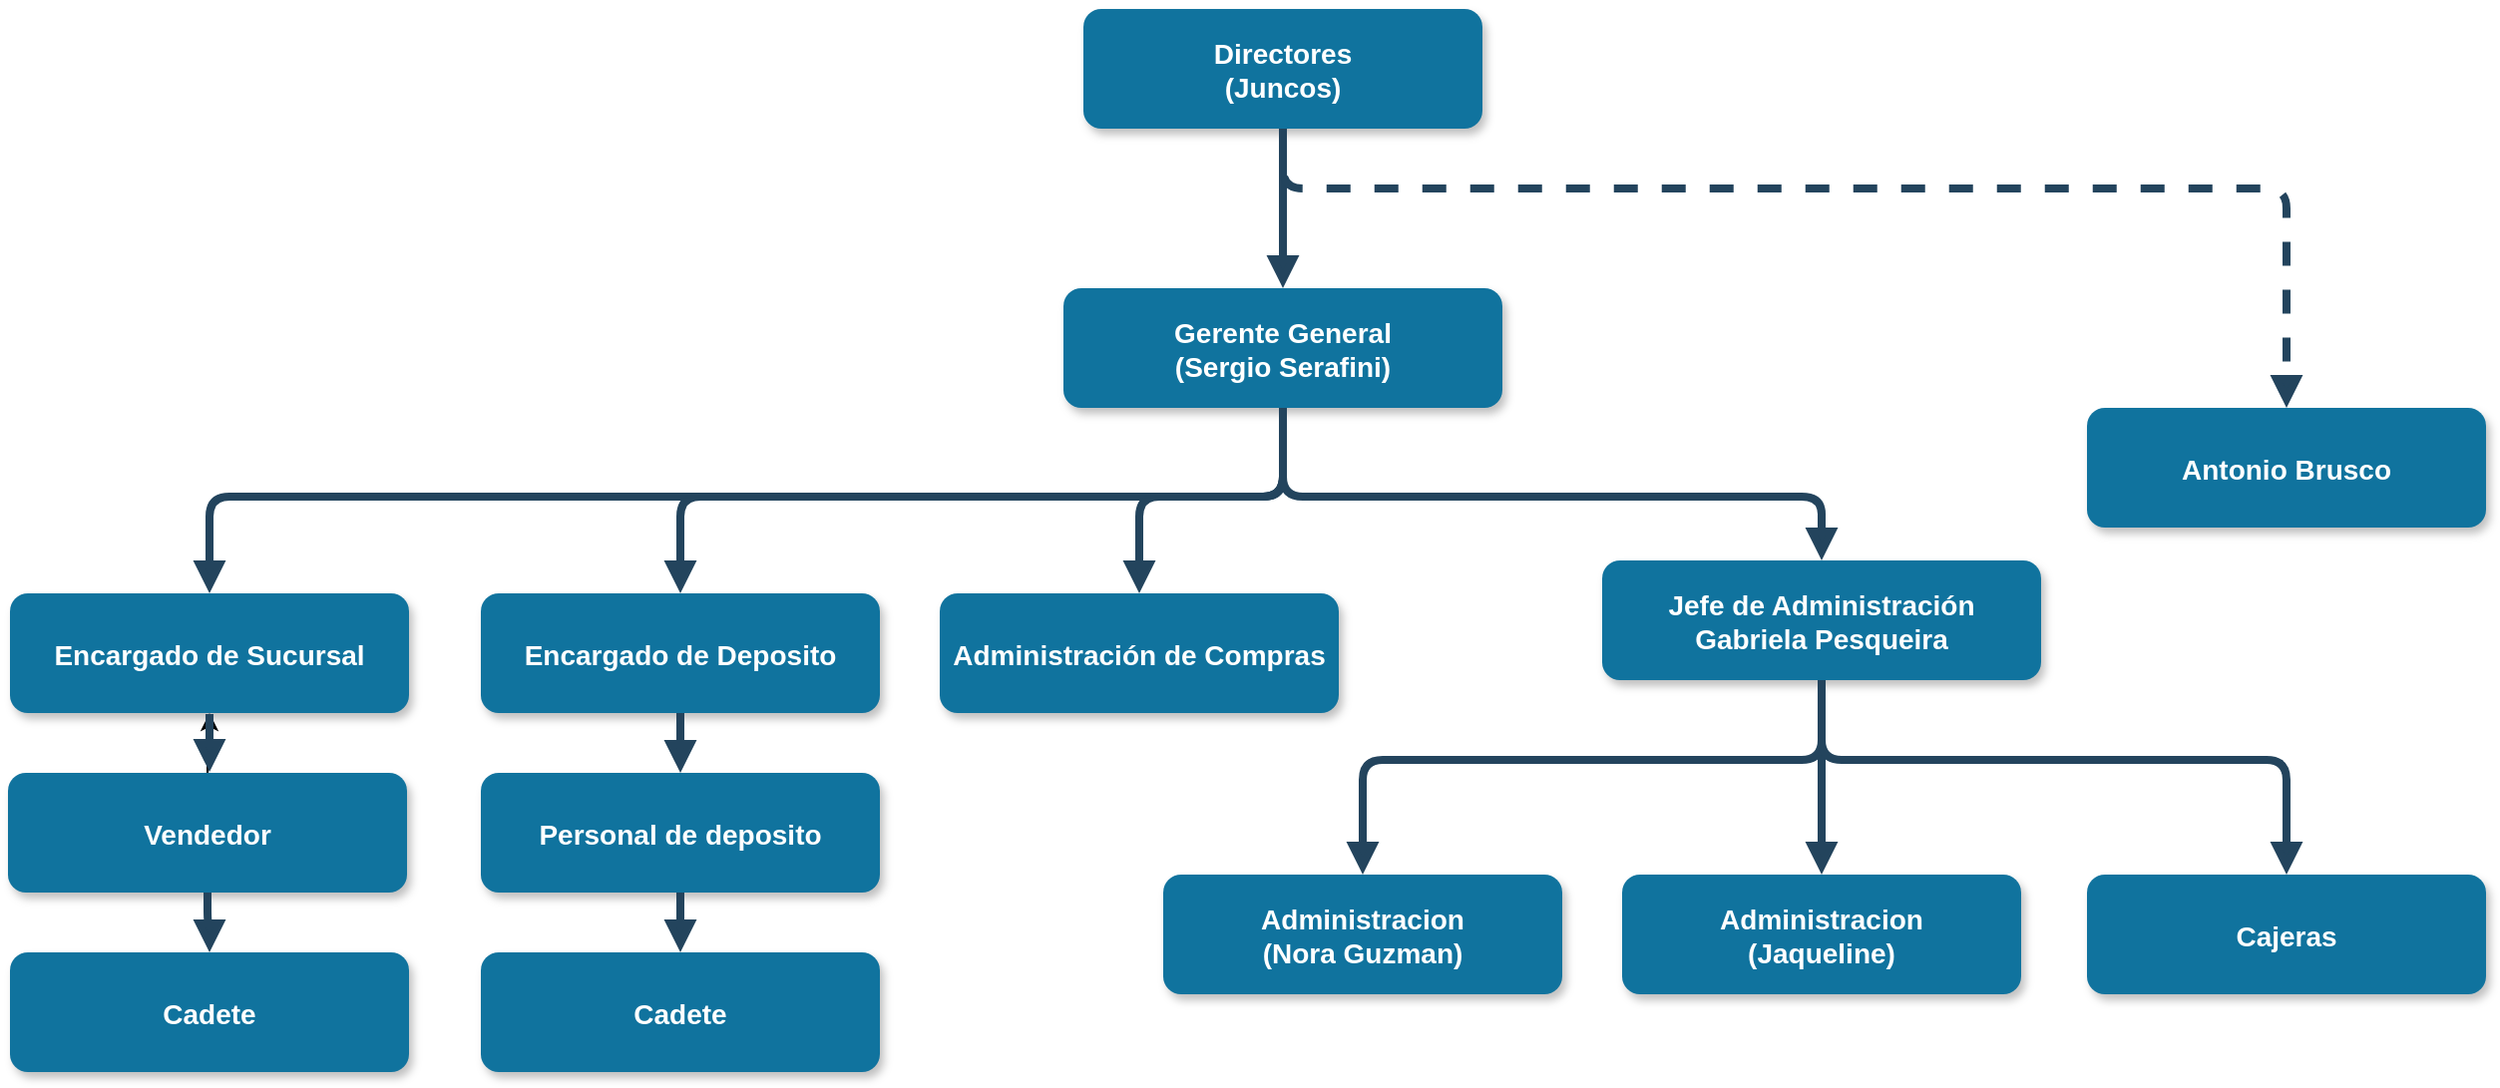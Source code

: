 <mxfile version="24.7.7">
  <diagram name="Page-1" id="97916047-d0de-89f5-080d-49f4d83e522f">
    <mxGraphModel dx="1434" dy="746" grid="1" gridSize="10" guides="1" tooltips="1" connect="1" arrows="1" fold="1" page="1" pageScale="1.5" pageWidth="1169" pageHeight="827" background="none" math="0" shadow="0">
      <root>
        <mxCell id="0" />
        <mxCell id="1" parent="0" />
        <mxCell id="2" value="Directores&#xa;(Juncos)" style="rounded=1;fillColor=#10739E;strokeColor=none;shadow=1;gradientColor=none;fontStyle=1;fontColor=#FFFFFF;fontSize=14;" parent="1" vertex="1">
          <mxGeometry x="672" y="205.5" width="200" height="60" as="geometry" />
        </mxCell>
        <mxCell id="3" value="Gerente General&#xa;(Sergio Serafini)" style="rounded=1;fillColor=#10739E;strokeColor=none;shadow=1;gradientColor=none;fontStyle=1;fontColor=#FFFFFF;fontSize=14;" parent="1" vertex="1">
          <mxGeometry x="662" y="345.5" width="220" height="60" as="geometry" />
        </mxCell>
        <mxCell id="7" value="Antonio Brusco" style="rounded=1;fillColor=#10739E;strokeColor=none;shadow=1;gradientColor=none;fontStyle=1;fontColor=#FFFFFF;fontSize=14;" parent="1" vertex="1">
          <mxGeometry x="1175" y="405.5" width="200" height="60" as="geometry" />
        </mxCell>
        <mxCell id="8" value="Encargado de Sucursal" style="rounded=1;fillColor=#10739E;strokeColor=none;shadow=1;gradientColor=none;fontStyle=1;fontColor=#FFFFFF;fontSize=14;" parent="1" vertex="1">
          <mxGeometry x="134" y="498.5" width="200" height="60" as="geometry" />
        </mxCell>
        <mxCell id="7DqDpRzJKOR16d11wVGy-62" value="" style="edgeStyle=orthogonalEdgeStyle;rounded=0;orthogonalLoop=1;jettySize=auto;html=1;" edge="1" parent="1" source="9" target="8">
          <mxGeometry relative="1" as="geometry" />
        </mxCell>
        <mxCell id="9" value="Vendedor" style="rounded=1;fillColor=#10739E;strokeColor=none;shadow=1;gradientColor=none;fontStyle=1;fontColor=#FFFFFF;fontSize=14;" parent="1" vertex="1">
          <mxGeometry x="133" y="588.5" width="200" height="60" as="geometry" />
        </mxCell>
        <mxCell id="10" value="Cadete" style="rounded=1;fillColor=#10739E;strokeColor=none;shadow=1;gradientColor=none;fontStyle=1;fontColor=#FFFFFF;fontSize=14;" parent="1" vertex="1">
          <mxGeometry x="134" y="678.5" width="200" height="60" as="geometry" />
        </mxCell>
        <mxCell id="13" value="Encargado de Deposito" style="rounded=1;fillColor=#10739E;strokeColor=none;shadow=1;gradientColor=none;fontStyle=1;fontColor=#FFFFFF;fontSize=14;" parent="1" vertex="1">
          <mxGeometry x="370" y="498.5" width="200" height="60" as="geometry" />
        </mxCell>
        <mxCell id="14" value="Personal de deposito" style="rounded=1;fillColor=#10739E;strokeColor=none;shadow=1;gradientColor=none;fontStyle=1;fontColor=#FFFFFF;fontSize=14;" parent="1" vertex="1">
          <mxGeometry x="370" y="588.5" width="200" height="60" as="geometry" />
        </mxCell>
        <mxCell id="15" value="Cadete" style="rounded=1;fillColor=#10739E;strokeColor=none;shadow=1;gradientColor=none;fontStyle=1;fontColor=#FFFFFF;fontSize=14;" parent="1" vertex="1">
          <mxGeometry x="370" y="678.5" width="200" height="60" as="geometry" />
        </mxCell>
        <mxCell id="18" value="Administración de Compras" style="rounded=1;fillColor=#10739E;strokeColor=none;shadow=1;gradientColor=none;fontStyle=1;fontColor=#FFFFFF;fontSize=14;" parent="1" vertex="1">
          <mxGeometry x="600" y="498.5" width="200" height="60" as="geometry" />
        </mxCell>
        <mxCell id="29" value="" style="edgeStyle=elbowEdgeStyle;elbow=vertical;strokeWidth=4;endArrow=block;endFill=1;fontStyle=1;strokeColor=#23445D;" parent="1" source="2" target="3" edge="1">
          <mxGeometry x="22" y="165.5" width="100" height="100" as="geometry">
            <mxPoint x="22" y="265.5" as="sourcePoint" />
            <mxPoint x="122" y="165.5" as="targetPoint" />
          </mxGeometry>
        </mxCell>
        <mxCell id="33" value="" style="edgeStyle=elbowEdgeStyle;elbow=vertical;strokeWidth=4;endArrow=block;endFill=1;fontStyle=1;dashed=1;strokeColor=#23445D;entryX=0.5;entryY=0;entryDx=0;entryDy=0;" parent="1" source="2" target="7" edge="1">
          <mxGeometry x="22" y="165.5" width="100" height="100" as="geometry">
            <mxPoint x="22" y="265.5" as="sourcePoint" />
            <mxPoint x="1372" y="350" as="targetPoint" />
            <Array as="points">
              <mxPoint x="1062" y="295.5" />
            </Array>
          </mxGeometry>
        </mxCell>
        <mxCell id="34" value="" style="edgeStyle=elbowEdgeStyle;elbow=vertical;strokeWidth=4;endArrow=block;endFill=1;fontStyle=1;strokeColor=#23445D;entryX=0.5;entryY=0;entryDx=0;entryDy=0;exitX=0.5;exitY=1;exitDx=0;exitDy=0;" parent="1" source="3" target="8" edge="1">
          <mxGeometry x="22" y="165.5" width="100" height="100" as="geometry">
            <mxPoint x="588" y="500" as="sourcePoint" />
            <mxPoint x="198" y="620" as="targetPoint" />
            <Array as="points">
              <mxPoint x="510" y="450" />
            </Array>
          </mxGeometry>
        </mxCell>
        <mxCell id="38" value="" style="edgeStyle=elbowEdgeStyle;elbow=vertical;strokeWidth=4;endArrow=block;endFill=1;fontStyle=1;strokeColor=#23445D;" parent="1" edge="1">
          <mxGeometry x="62" y="165.5" width="100" height="100" as="geometry">
            <mxPoint x="234" y="559" as="sourcePoint" />
            <mxPoint x="234" y="588" as="targetPoint" />
          </mxGeometry>
        </mxCell>
        <mxCell id="39" value="" style="edgeStyle=elbowEdgeStyle;elbow=vertical;strokeWidth=4;endArrow=block;endFill=1;fontStyle=1;strokeColor=#23445D;" parent="1" source="9" target="10" edge="1">
          <mxGeometry x="62" y="175.5" width="100" height="100" as="geometry">
            <mxPoint x="-86" y="158.5" as="sourcePoint" />
            <mxPoint x="14" y="58.5" as="targetPoint" />
          </mxGeometry>
        </mxCell>
        <mxCell id="42" value="" style="edgeStyle=elbowEdgeStyle;elbow=vertical;strokeWidth=4;endArrow=block;endFill=1;fontStyle=1;strokeColor=#23445D;" parent="1" source="13" target="14" edge="1">
          <mxGeometry x="62" y="165.5" width="100" height="100" as="geometry">
            <mxPoint x="-120" y="148.5" as="sourcePoint" />
            <mxPoint x="-20" y="48.5" as="targetPoint" />
          </mxGeometry>
        </mxCell>
        <mxCell id="43" value="" style="edgeStyle=elbowEdgeStyle;elbow=vertical;strokeWidth=4;endArrow=block;endFill=1;fontStyle=1;strokeColor=#23445D;" parent="1" source="14" target="15" edge="1">
          <mxGeometry x="62" y="175.5" width="100" height="100" as="geometry">
            <mxPoint x="-120" y="158.5" as="sourcePoint" />
            <mxPoint x="-20" y="58.5" as="targetPoint" />
          </mxGeometry>
        </mxCell>
        <mxCell id="54" value="" style="edgeStyle=elbowEdgeStyle;elbow=vertical;strokeWidth=4;endArrow=block;endFill=1;fontStyle=0;strokeColor=#23445D;entryX=0.5;entryY=0;entryDx=0;entryDy=0;exitX=0.5;exitY=1;exitDx=0;exitDy=0;" parent="1" source="3" target="13" edge="1">
          <mxGeometry x="22" y="165.5" width="100" height="100" as="geometry">
            <mxPoint x="630" y="380" as="sourcePoint" />
            <mxPoint x="468" y="619.5" as="targetPoint" />
            <Array as="points">
              <mxPoint x="620" y="450" />
              <mxPoint x="470" y="455.5" />
            </Array>
          </mxGeometry>
        </mxCell>
        <mxCell id="55" value="" style="edgeStyle=elbowEdgeStyle;elbow=vertical;strokeWidth=4;endArrow=block;endFill=1;fontStyle=1;strokeColor=#23445D;entryX=0.5;entryY=0;entryDx=0;entryDy=0;exitX=0.5;exitY=1;exitDx=0;exitDy=0;" parent="1" source="3" target="18" edge="1">
          <mxGeometry x="22" y="165.5" width="100" height="100" as="geometry">
            <mxPoint x="588" y="490" as="sourcePoint" />
            <mxPoint x="760" y="619.5" as="targetPoint" />
            <Array as="points">
              <mxPoint x="740" y="450" />
              <mxPoint x="590" y="560" />
              <mxPoint x="760" y="455.5" />
            </Array>
          </mxGeometry>
        </mxCell>
        <mxCell id="7DqDpRzJKOR16d11wVGy-57" value="" style="edgeStyle=elbowEdgeStyle;elbow=vertical;strokeWidth=4;endArrow=block;endFill=1;fontStyle=1;strokeColor=#23445D;entryX=0.5;entryY=0;entryDx=0;entryDy=0;exitX=0.5;exitY=1;exitDx=0;exitDy=0;" edge="1" parent="1" source="7DqDpRzJKOR16d11wVGy-58" target="7DqDpRzJKOR16d11wVGy-64">
          <mxGeometry x="22" y="165.5" width="100" height="100" as="geometry">
            <mxPoint x="1040" y="570" as="sourcePoint" />
            <mxPoint x="1041.5" y="660" as="targetPoint" />
          </mxGeometry>
        </mxCell>
        <mxCell id="7DqDpRzJKOR16d11wVGy-58" value="Jefe de Administración&#xa;Gabriela Pesqueira" style="rounded=1;fillColor=#10739E;strokeColor=none;shadow=1;gradientColor=none;fontStyle=1;fontColor=#FFFFFF;fontSize=14;" vertex="1" parent="1">
          <mxGeometry x="932" y="482" width="220" height="60" as="geometry" />
        </mxCell>
        <mxCell id="7DqDpRzJKOR16d11wVGy-59" value="" style="edgeStyle=elbowEdgeStyle;elbow=vertical;strokeWidth=4;endArrow=block;endFill=1;fontStyle=1;strokeColor=#23445D;entryX=0.5;entryY=0;entryDx=0;entryDy=0;" edge="1" parent="1" target="7DqDpRzJKOR16d11wVGy-58">
          <mxGeometry x="22" y="165.5" width="100" height="100" as="geometry">
            <mxPoint x="772" y="405.5" as="sourcePoint" />
            <mxPoint x="1072" y="490" as="targetPoint" />
            <Array as="points">
              <mxPoint x="832" y="450" />
              <mxPoint x="944" y="371" />
            </Array>
          </mxGeometry>
        </mxCell>
        <mxCell id="7DqDpRzJKOR16d11wVGy-60" value="" style="edgeStyle=elbowEdgeStyle;elbow=vertical;strokeWidth=4;endArrow=block;endFill=1;fontStyle=1;strokeColor=#23445D;entryX=0.5;entryY=0;entryDx=0;entryDy=0;" edge="1" parent="1" target="7DqDpRzJKOR16d11wVGy-61">
          <mxGeometry x="22" y="165.5" width="100" height="100" as="geometry">
            <mxPoint x="1042" y="542" as="sourcePoint" />
            <mxPoint x="922" y="622" as="targetPoint" />
            <Array as="points">
              <mxPoint x="982" y="582" />
              <mxPoint x="924" y="507.5" />
            </Array>
          </mxGeometry>
        </mxCell>
        <mxCell id="7DqDpRzJKOR16d11wVGy-61" value="Administracion&#xa;(Nora Guzman)" style="rounded=1;fillColor=#10739E;strokeColor=none;shadow=1;gradientColor=none;fontStyle=1;fontColor=#FFFFFF;fontSize=14;" vertex="1" parent="1">
          <mxGeometry x="712" y="639.5" width="200" height="60" as="geometry" />
        </mxCell>
        <mxCell id="7DqDpRzJKOR16d11wVGy-63" value="" style="edgeStyle=elbowEdgeStyle;elbow=vertical;strokeWidth=4;endArrow=block;endFill=1;fontStyle=1;strokeColor=#23445D;exitX=0.5;exitY=1;exitDx=0;exitDy=0;entryX=0.5;entryY=0;entryDx=0;entryDy=0;" edge="1" parent="1" source="7DqDpRzJKOR16d11wVGy-58" target="7DqDpRzJKOR16d11wVGy-66">
          <mxGeometry x="22" y="165.5" width="100" height="100" as="geometry">
            <mxPoint x="1262" y="532" as="sourcePoint" />
            <mxPoint x="1290" y="640" as="targetPoint" />
            <Array as="points">
              <mxPoint x="1212" y="582" />
              <mxPoint x="1154" y="507.5" />
            </Array>
          </mxGeometry>
        </mxCell>
        <mxCell id="7DqDpRzJKOR16d11wVGy-64" value="Administracion&#xa;(Jaqueline)" style="rounded=1;fillColor=#10739E;strokeColor=none;shadow=1;gradientColor=none;fontStyle=1;fontColor=#FFFFFF;fontSize=14;" vertex="1" parent="1">
          <mxGeometry x="942" y="639.5" width="200" height="60" as="geometry" />
        </mxCell>
        <mxCell id="7DqDpRzJKOR16d11wVGy-66" value="Cajeras" style="rounded=1;fillColor=#10739E;strokeColor=none;shadow=1;gradientColor=none;fontStyle=1;fontColor=#FFFFFF;fontSize=14;" vertex="1" parent="1">
          <mxGeometry x="1175" y="639.5" width="200" height="60" as="geometry" />
        </mxCell>
      </root>
    </mxGraphModel>
  </diagram>
</mxfile>

